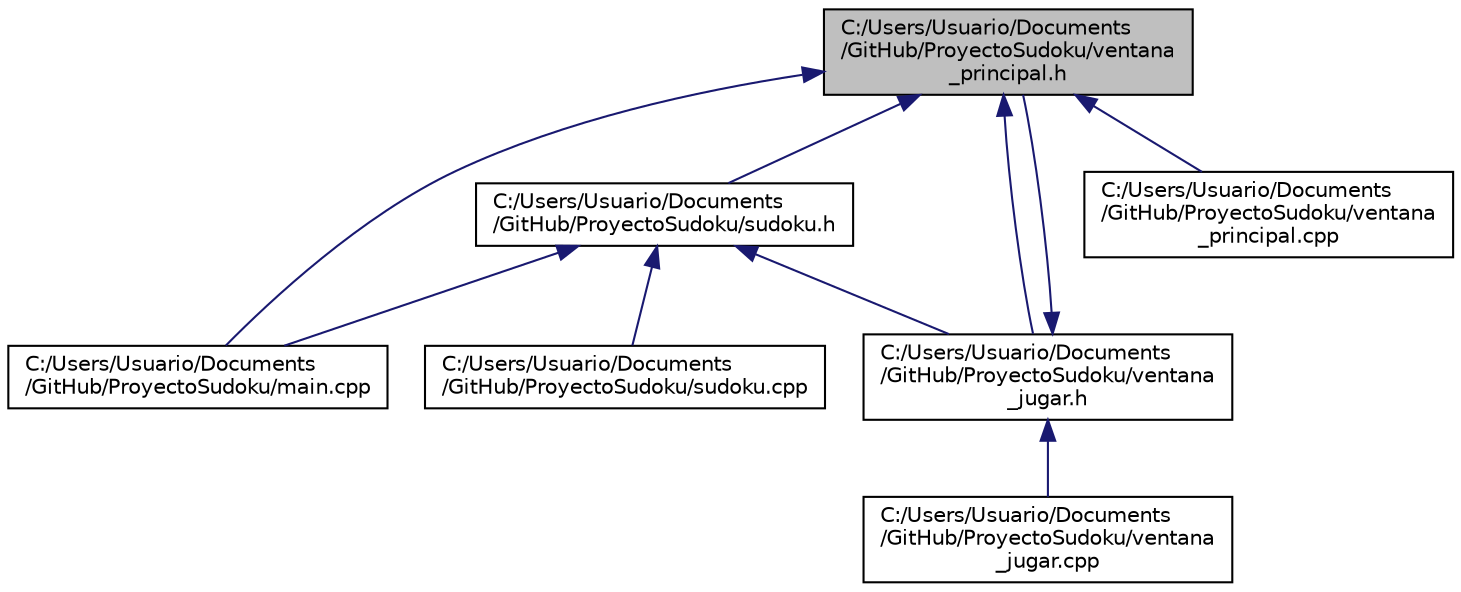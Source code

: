 digraph "C:/Users/Usuario/Documents/GitHub/ProyectoSudoku/ventana_principal.h"
{
  edge [fontname="Helvetica",fontsize="10",labelfontname="Helvetica",labelfontsize="10"];
  node [fontname="Helvetica",fontsize="10",shape=record];
  Node1 [label="C:/Users/Usuario/Documents\l/GitHub/ProyectoSudoku/ventana\l_principal.h",height=0.2,width=0.4,color="black", fillcolor="grey75", style="filled" fontcolor="black"];
  Node1 -> Node2 [dir="back",color="midnightblue",fontsize="10",style="solid",fontname="Helvetica"];
  Node2 [label="C:/Users/Usuario/Documents\l/GitHub/ProyectoSudoku/sudoku.h",height=0.2,width=0.4,color="black", fillcolor="white", style="filled",URL="$sudoku_8h.html"];
  Node2 -> Node3 [dir="back",color="midnightblue",fontsize="10",style="solid",fontname="Helvetica"];
  Node3 [label="C:/Users/Usuario/Documents\l/GitHub/ProyectoSudoku/main.cpp",height=0.2,width=0.4,color="black", fillcolor="white", style="filled",URL="$main_8cpp.html"];
  Node2 -> Node4 [dir="back",color="midnightblue",fontsize="10",style="solid",fontname="Helvetica"];
  Node4 [label="C:/Users/Usuario/Documents\l/GitHub/ProyectoSudoku/sudoku.cpp",height=0.2,width=0.4,color="black", fillcolor="white", style="filled",URL="$sudoku_8cpp.html"];
  Node2 -> Node5 [dir="back",color="midnightblue",fontsize="10",style="solid",fontname="Helvetica"];
  Node5 [label="C:/Users/Usuario/Documents\l/GitHub/ProyectoSudoku/ventana\l_jugar.h",height=0.2,width=0.4,color="black", fillcolor="white", style="filled",URL="$ventana__jugar_8h.html"];
  Node5 -> Node1 [dir="back",color="midnightblue",fontsize="10",style="solid",fontname="Helvetica"];
  Node5 -> Node6 [dir="back",color="midnightblue",fontsize="10",style="solid",fontname="Helvetica"];
  Node6 [label="C:/Users/Usuario/Documents\l/GitHub/ProyectoSudoku/ventana\l_jugar.cpp",height=0.2,width=0.4,color="black", fillcolor="white", style="filled",URL="$ventana__jugar_8cpp.html"];
  Node1 -> Node3 [dir="back",color="midnightblue",fontsize="10",style="solid",fontname="Helvetica"];
  Node1 -> Node5 [dir="back",color="midnightblue",fontsize="10",style="solid",fontname="Helvetica"];
  Node1 -> Node7 [dir="back",color="midnightblue",fontsize="10",style="solid",fontname="Helvetica"];
  Node7 [label="C:/Users/Usuario/Documents\l/GitHub/ProyectoSudoku/ventana\l_principal.cpp",height=0.2,width=0.4,color="black", fillcolor="white", style="filled",URL="$ventana__principal_8cpp.html"];
}
